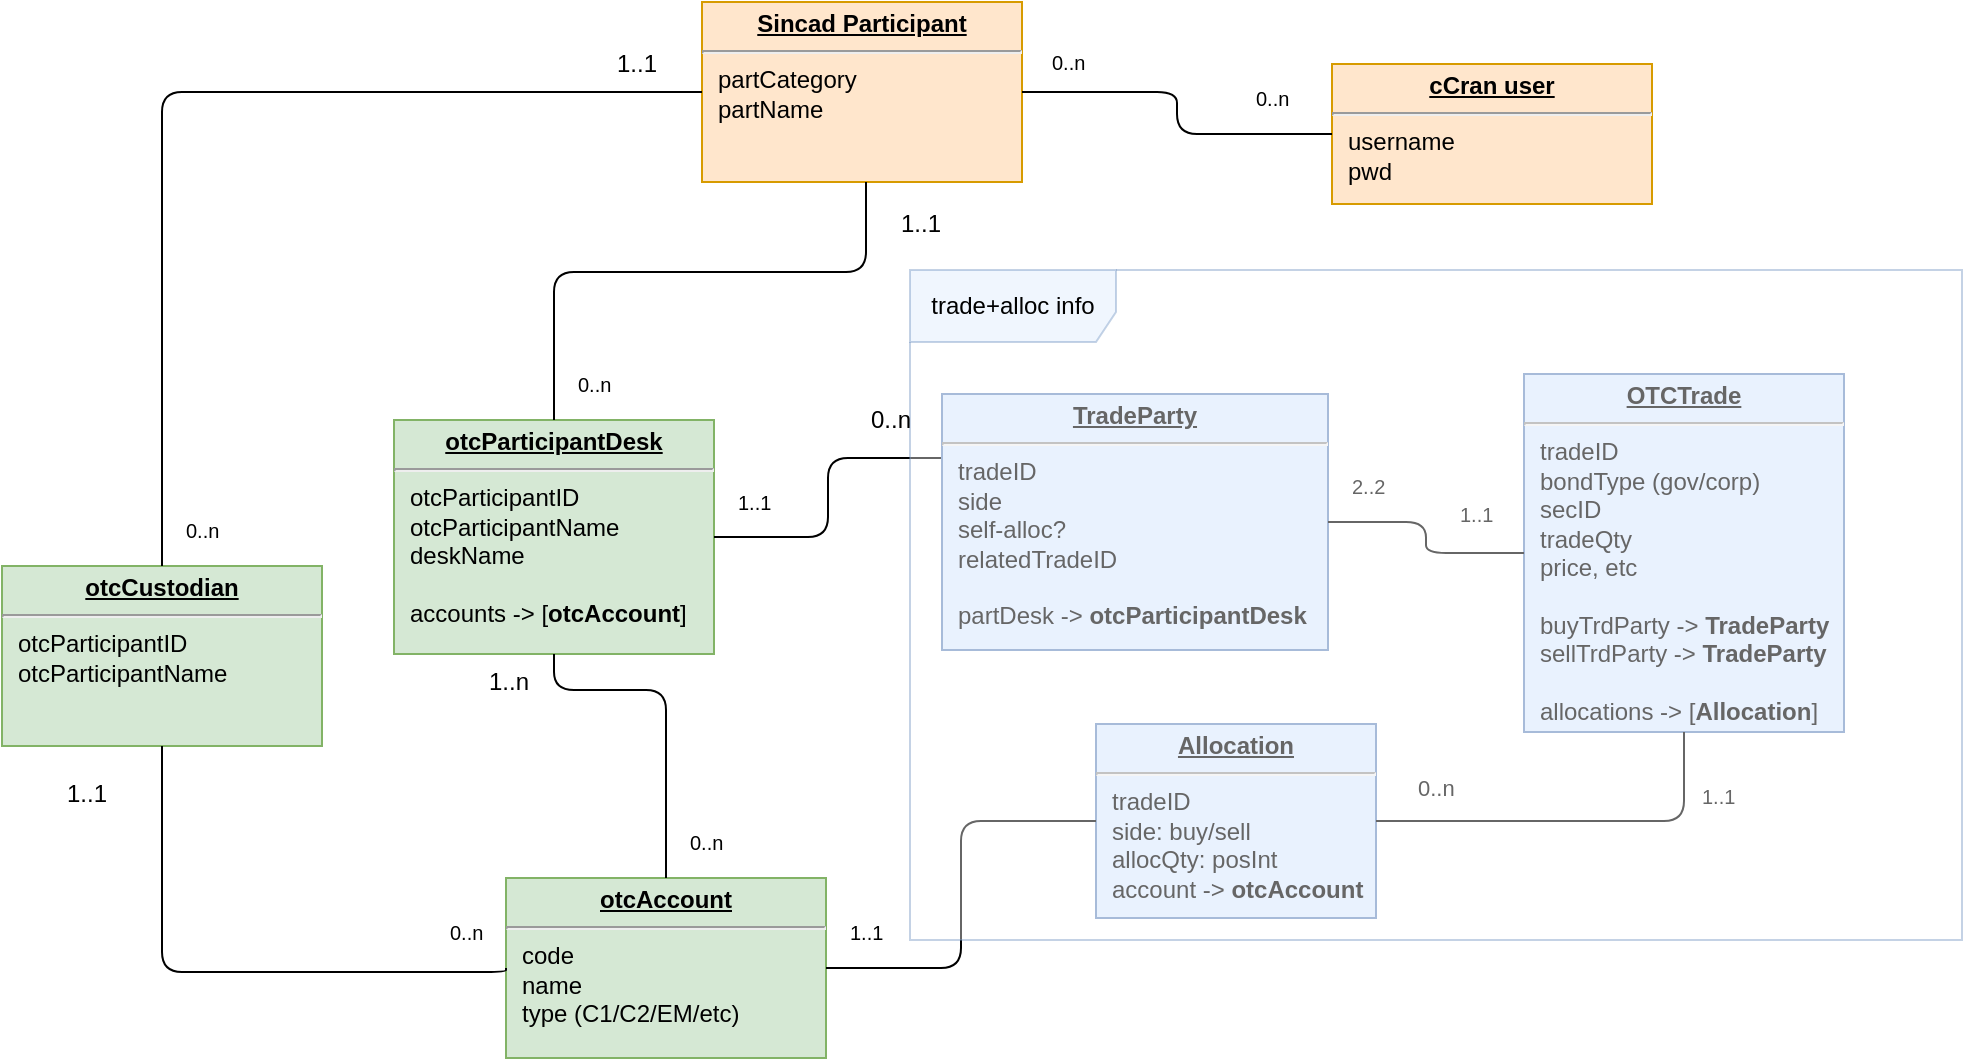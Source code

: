 <mxfile version="12.9.14" type="github">
  <diagram name="Page-1" id="e7e014a7-5840-1c2e-5031-d8a46d1fe8dd">
    <mxGraphModel dx="995" dy="581" grid="0" gridSize="10" guides="1" tooltips="1" connect="1" arrows="1" fold="1" page="1" pageScale="1" pageWidth="1169" pageHeight="827" background="#ffffff" math="0" shadow="0">
      <root>
        <mxCell id="0" />
        <mxCell id="1" parent="0" />
        <mxCell id="r-QglApbOxRZuHr2_mNW-43" value="&lt;p style=&quot;margin: 0px ; margin-top: 4px ; text-align: center ; text-decoration: underline&quot;&gt;&lt;b&gt;Sincad Participant&lt;/b&gt;&lt;/p&gt;&lt;hr&gt;&lt;p style=&quot;margin: 0px ; margin-left: 8px&quot;&gt;partCategory&lt;br&gt;partName&lt;br&gt;&lt;/p&gt;" style="verticalAlign=top;align=left;overflow=fill;fontSize=12;fontFamily=Helvetica;html=1;fillColor=#ffe6cc;strokeColor=#d79b00;" parent="1" vertex="1">
          <mxGeometry x="436" y="129" width="160" height="90" as="geometry" />
        </mxCell>
        <mxCell id="r-QglApbOxRZuHr2_mNW-44" value="&lt;p style=&quot;margin: 0px ; margin-top: 4px ; text-align: center ; text-decoration: underline&quot;&gt;&lt;b&gt;otcParticipantDesk&lt;/b&gt;&lt;/p&gt;&lt;hr&gt;&lt;p style=&quot;margin: 0px ; margin-left: 8px&quot;&gt;otcParticipantID&lt;br&gt;otcParticipantName&lt;br&gt;deskName&lt;/p&gt;&lt;p style=&quot;margin: 0px ; margin-left: 8px&quot;&gt;&lt;br&gt;&lt;/p&gt;&lt;p style=&quot;margin: 0px ; margin-left: 8px&quot;&gt;accounts -&amp;gt; [&lt;b&gt;otcAccount&lt;/b&gt;]&lt;/p&gt;" style="verticalAlign=top;align=left;overflow=fill;fontSize=12;fontFamily=Helvetica;html=1;fillColor=#d5e8d4;strokeColor=#82b366;" parent="1" vertex="1">
          <mxGeometry x="282" y="338" width="160" height="117" as="geometry" />
        </mxCell>
        <mxCell id="r-QglApbOxRZuHr2_mNW-45" value="&lt;p style=&quot;margin: 0px ; margin-top: 4px ; text-align: center ; text-decoration: underline&quot;&gt;&lt;b&gt;otcAccount&lt;/b&gt;&lt;/p&gt;&lt;hr&gt;&lt;p style=&quot;margin: 0px ; margin-left: 8px&quot;&gt;code&lt;br&gt;name&lt;/p&gt;&lt;p style=&quot;margin: 0px ; margin-left: 8px&quot;&gt;type (C1/C2/EM/etc)&lt;/p&gt;" style="verticalAlign=top;align=left;overflow=fill;fontSize=12;fontFamily=Helvetica;html=1;fillColor=#d5e8d4;strokeColor=#82b366;" parent="1" vertex="1">
          <mxGeometry x="338" y="567" width="160" height="90" as="geometry" />
        </mxCell>
        <mxCell id="r-QglApbOxRZuHr2_mNW-55" value="" style="endArrow=none;html=1;startArrow=none;startFill=0;edgeStyle=orthogonalEdgeStyle;exitX=0.5;exitY=0;exitDx=0;exitDy=0;endFill=0;" parent="1" source="r-QglApbOxRZuHr2_mNW-45" target="r-QglApbOxRZuHr2_mNW-44" edge="1">
          <mxGeometry relative="1" as="geometry">
            <mxPoint x="311" y="430" as="sourcePoint" />
            <mxPoint x="471" y="430" as="targetPoint" />
            <Array as="points">
              <mxPoint x="418" y="473" />
              <mxPoint x="362" y="473" />
            </Array>
          </mxGeometry>
        </mxCell>
        <mxCell id="r-QglApbOxRZuHr2_mNW-56" value="0..n" style="resizable=0;html=1;align=left;verticalAlign=top;labelBackgroundColor=#ffffff;fontSize=10;" parent="r-QglApbOxRZuHr2_mNW-55" connectable="0" vertex="1">
          <mxGeometry x="-1" relative="1" as="geometry">
            <mxPoint x="10" y="-30" as="offset" />
          </mxGeometry>
        </mxCell>
        <mxCell id="r-QglApbOxRZuHr2_mNW-57" value="" style="resizable=0;html=1;align=right;verticalAlign=top;labelBackgroundColor=#ffffff;fontSize=10;" parent="r-QglApbOxRZuHr2_mNW-55" connectable="0" vertex="1">
          <mxGeometry x="1" relative="1" as="geometry">
            <mxPoint x="-15.2" y="4.7" as="offset" />
          </mxGeometry>
        </mxCell>
        <mxCell id="r-QglApbOxRZuHr2_mNW-58" value="1..n" style="text;html=1;align=center;verticalAlign=middle;resizable=0;points=[];autosize=1;" parent="1" vertex="1">
          <mxGeometry x="319" y="459" width="40" height="20" as="geometry" />
        </mxCell>
        <mxCell id="r-QglApbOxRZuHr2_mNW-59" value="" style="endArrow=none;html=1;startArrow=none;startFill=0;edgeStyle=orthogonalEdgeStyle;exitX=0.5;exitY=0;exitDx=0;exitDy=0;endFill=0;" parent="1" source="r-QglApbOxRZuHr2_mNW-44" target="r-QglApbOxRZuHr2_mNW-43" edge="1">
          <mxGeometry x="-0.286" y="40" relative="1" as="geometry">
            <mxPoint x="691" y="390" as="sourcePoint" />
            <mxPoint x="621" y="250" as="targetPoint" />
            <Array as="points">
              <mxPoint x="362" y="264" />
              <mxPoint x="518" y="264" />
            </Array>
            <mxPoint as="offset" />
          </mxGeometry>
        </mxCell>
        <mxCell id="r-QglApbOxRZuHr2_mNW-60" value="0..n" style="resizable=0;html=1;align=left;verticalAlign=top;labelBackgroundColor=#ffffff;fontSize=10;" parent="r-QglApbOxRZuHr2_mNW-59" connectable="0" vertex="1">
          <mxGeometry x="-1" relative="1" as="geometry">
            <mxPoint x="10" y="-30" as="offset" />
          </mxGeometry>
        </mxCell>
        <mxCell id="r-QglApbOxRZuHr2_mNW-61" value="" style="resizable=0;html=1;align=right;verticalAlign=top;labelBackgroundColor=#ffffff;fontSize=10;" parent="r-QglApbOxRZuHr2_mNW-59" connectable="0" vertex="1">
          <mxGeometry x="1" relative="1" as="geometry">
            <mxPoint x="-15.2" y="4.7" as="offset" />
          </mxGeometry>
        </mxCell>
        <mxCell id="r-QglApbOxRZuHr2_mNW-62" value="1..1" style="text;html=1;align=center;verticalAlign=middle;resizable=0;points=[];autosize=1;" parent="1" vertex="1">
          <mxGeometry x="525" y="230" width="40" height="20" as="geometry" />
        </mxCell>
        <mxCell id="r-QglApbOxRZuHr2_mNW-64" value="" style="endArrow=none;html=1;startArrow=none;startFill=0;edgeStyle=orthogonalEdgeStyle;exitX=1;exitY=0.5;exitDx=0;exitDy=0;endFill=0;entryX=0;entryY=0.25;entryDx=0;entryDy=0;" parent="1" source="r-QglApbOxRZuHr2_mNW-44" target="104fRdmMnucotuJA-c0r-9" edge="1">
          <mxGeometry relative="1" as="geometry">
            <mxPoint x="361.0" y="380" as="sourcePoint" />
            <mxPoint x="561" y="330" as="targetPoint" />
          </mxGeometry>
        </mxCell>
        <mxCell id="r-QglApbOxRZuHr2_mNW-65" value="1..1" style="resizable=0;html=1;align=left;verticalAlign=top;labelBackgroundColor=#ffffff;fontSize=10;" parent="r-QglApbOxRZuHr2_mNW-64" connectable="0" vertex="1">
          <mxGeometry x="-1" relative="1" as="geometry">
            <mxPoint x="10" y="-30" as="offset" />
          </mxGeometry>
        </mxCell>
        <mxCell id="r-QglApbOxRZuHr2_mNW-66" value="" style="resizable=0;html=1;align=right;verticalAlign=top;labelBackgroundColor=#ffffff;fontSize=10;" parent="r-QglApbOxRZuHr2_mNW-64" connectable="0" vertex="1">
          <mxGeometry x="1" relative="1" as="geometry">
            <mxPoint x="-15.2" y="4.7" as="offset" />
          </mxGeometry>
        </mxCell>
        <mxCell id="r-QglApbOxRZuHr2_mNW-77" value="&lt;p style=&quot;margin: 0px ; margin-top: 4px ; text-align: center ; text-decoration: underline&quot;&gt;&lt;b&gt;otcCustodian&lt;/b&gt;&lt;/p&gt;&lt;hr&gt;&lt;p style=&quot;margin: 0px ; margin-left: 8px&quot;&gt;otcParticipantID&lt;br&gt;otcParticipantName&lt;br&gt;&lt;br&gt;&lt;/p&gt;" style="verticalAlign=top;align=left;overflow=fill;fontSize=12;fontFamily=Helvetica;html=1;fillColor=#d5e8d4;strokeColor=#82b366;" parent="1" vertex="1">
          <mxGeometry x="86" y="411" width="160" height="90" as="geometry" />
        </mxCell>
        <mxCell id="r-QglApbOxRZuHr2_mNW-78" value="" style="endArrow=none;html=1;startArrow=none;startFill=0;edgeStyle=orthogonalEdgeStyle;exitX=0;exitY=0.5;exitDx=0;exitDy=0;endFill=0;entryX=0.5;entryY=1;entryDx=0;entryDy=0;" parent="1" source="r-QglApbOxRZuHr2_mNW-45" target="r-QglApbOxRZuHr2_mNW-77" edge="1">
          <mxGeometry relative="1" as="geometry">
            <mxPoint x="511" y="610" as="sourcePoint" />
            <mxPoint x="361" y="470" as="targetPoint" />
            <Array as="points">
              <mxPoint x="338" y="614" />
              <mxPoint x="166" y="614" />
            </Array>
          </mxGeometry>
        </mxCell>
        <mxCell id="r-QglApbOxRZuHr2_mNW-79" value="0..n" style="resizable=0;html=1;align=left;verticalAlign=top;labelBackgroundColor=#ffffff;fontSize=10;" parent="r-QglApbOxRZuHr2_mNW-78" connectable="0" vertex="1">
          <mxGeometry x="-1" relative="1" as="geometry">
            <mxPoint x="-30" y="-30" as="offset" />
          </mxGeometry>
        </mxCell>
        <mxCell id="r-QglApbOxRZuHr2_mNW-80" value="" style="resizable=0;html=1;align=right;verticalAlign=top;labelBackgroundColor=#ffffff;fontSize=10;" parent="r-QglApbOxRZuHr2_mNW-78" connectable="0" vertex="1">
          <mxGeometry x="1" relative="1" as="geometry">
            <mxPoint x="-15.2" y="4.7" as="offset" />
          </mxGeometry>
        </mxCell>
        <mxCell id="r-QglApbOxRZuHr2_mNW-81" value="1..1" style="text;html=1;align=center;verticalAlign=middle;resizable=0;points=[];autosize=1;" parent="1" vertex="1">
          <mxGeometry x="108" y="515" width="40" height="20" as="geometry" />
        </mxCell>
        <mxCell id="104fRdmMnucotuJA-c0r-1" value="&lt;p style=&quot;margin: 0px ; margin-top: 4px ; text-align: center ; text-decoration: underline&quot;&gt;&lt;b&gt;cCran user&lt;/b&gt;&lt;/p&gt;&lt;hr&gt;&lt;p style=&quot;margin: 0px ; margin-left: 8px&quot;&gt;username&lt;br&gt;pwd&lt;/p&gt;" style="verticalAlign=top;align=left;overflow=fill;fontSize=12;fontFamily=Helvetica;html=1;fillColor=#ffe6cc;strokeColor=#d79b00;" vertex="1" parent="1">
          <mxGeometry x="751" y="160" width="160" height="70" as="geometry" />
        </mxCell>
        <mxCell id="104fRdmMnucotuJA-c0r-3" value="" style="endArrow=none;html=1;startArrow=none;startFill=0;edgeStyle=orthogonalEdgeStyle;exitX=0;exitY=0.5;exitDx=0;exitDy=0;endFill=0;" edge="1" parent="1" source="104fRdmMnucotuJA-c0r-1" target="r-QglApbOxRZuHr2_mNW-43">
          <mxGeometry relative="1" as="geometry">
            <mxPoint x="361" y="380" as="sourcePoint" />
            <mxPoint x="528.2" y="211.17" as="targetPoint" />
          </mxGeometry>
        </mxCell>
        <mxCell id="104fRdmMnucotuJA-c0r-4" value="0..n" style="resizable=0;html=1;align=left;verticalAlign=top;labelBackgroundColor=#ffffff;fontSize=10;" connectable="0" vertex="1" parent="104fRdmMnucotuJA-c0r-3">
          <mxGeometry x="-1" relative="1" as="geometry">
            <mxPoint x="-40" y="-30" as="offset" />
          </mxGeometry>
        </mxCell>
        <mxCell id="104fRdmMnucotuJA-c0r-5" value="" style="resizable=0;html=1;align=right;verticalAlign=top;labelBackgroundColor=#ffffff;fontSize=10;" connectable="0" vertex="1" parent="104fRdmMnucotuJA-c0r-3">
          <mxGeometry x="1" relative="1" as="geometry">
            <mxPoint x="-15.2" y="4.7" as="offset" />
          </mxGeometry>
        </mxCell>
        <mxCell id="104fRdmMnucotuJA-c0r-7" value="0..n" style="resizable=0;html=1;align=left;verticalAlign=top;labelBackgroundColor=#ffffff;fontSize=10;" connectable="0" vertex="1" parent="1">
          <mxGeometry x="649" y="177" as="geometry">
            <mxPoint x="-40" y="-30" as="offset" />
          </mxGeometry>
        </mxCell>
        <mxCell id="104fRdmMnucotuJA-c0r-8" value="&lt;p style=&quot;margin: 0px ; margin-top: 4px ; text-align: center ; text-decoration: underline&quot;&gt;&lt;b&gt;OTCTrade&lt;/b&gt;&lt;/p&gt;&lt;hr&gt;&lt;p style=&quot;margin: 0px ; margin-left: 8px&quot;&gt;tradeID&lt;/p&gt;&lt;p style=&quot;margin: 0px ; margin-left: 8px&quot;&gt;bondType (gov/corp)&lt;/p&gt;&lt;p style=&quot;margin: 0px ; margin-left: 8px&quot;&gt;secID&lt;/p&gt;&lt;p style=&quot;margin: 0px ; margin-left: 8px&quot;&gt;tradeQty&lt;/p&gt;&lt;p style=&quot;margin: 0px ; margin-left: 8px&quot;&gt;price, etc&lt;/p&gt;&lt;p style=&quot;margin: 0px ; margin-left: 8px&quot;&gt;&lt;br&gt;&lt;/p&gt;&lt;p style=&quot;margin: 0px ; margin-left: 8px&quot;&gt;buyTrdParty -&amp;gt; &lt;b&gt;TradeParty&lt;/b&gt;&lt;/p&gt;&lt;p style=&quot;margin: 0px ; margin-left: 8px&quot;&gt;sellTrdParty -&amp;gt; &lt;b&gt;TradeParty&lt;/b&gt;&lt;/p&gt;&lt;p style=&quot;margin: 0px ; margin-left: 8px&quot;&gt;&lt;b&gt;&lt;br&gt;&lt;/b&gt;&lt;/p&gt;&lt;p style=&quot;margin: 0px ; margin-left: 8px&quot;&gt;allocations -&amp;gt; [&lt;b&gt;Allocation&lt;/b&gt;]&lt;/p&gt;" style="verticalAlign=top;align=left;overflow=fill;fontSize=12;fontFamily=Helvetica;html=1;fillColor=#dae8fc;strokeColor=#6c8ebf;" vertex="1" parent="1">
          <mxGeometry x="847" y="315" width="160" height="179" as="geometry" />
        </mxCell>
        <mxCell id="104fRdmMnucotuJA-c0r-9" value="&lt;p style=&quot;margin: 0px ; margin-top: 4px ; text-align: center ; text-decoration: underline&quot;&gt;&lt;b&gt;TradeParty&lt;/b&gt;&lt;/p&gt;&lt;hr&gt;&lt;p style=&quot;margin: 0px ; margin-left: 8px&quot;&gt;tradeID&lt;/p&gt;&lt;p style=&quot;margin: 0px ; margin-left: 8px&quot;&gt;side&lt;/p&gt;&lt;p style=&quot;margin: 0px ; margin-left: 8px&quot;&gt;self-alloc?&lt;/p&gt;&lt;p style=&quot;margin: 0px ; margin-left: 8px&quot;&gt;relatedTradeID&lt;/p&gt;&lt;p style=&quot;margin: 0px ; margin-left: 8px&quot;&gt;&lt;br&gt;&lt;/p&gt;&lt;p style=&quot;margin: 0px ; margin-left: 8px&quot;&gt;partDesk -&amp;gt; &lt;b&gt;otcParticipantDesk&lt;/b&gt;&lt;/p&gt;&lt;p style=&quot;margin: 0px ; margin-left: 8px&quot;&gt;&lt;span style=&quot;font-family: monospace ; font-size: 0px&quot;&gt;%3CmxGraphModel%3E%3Croot%3E%3CmxCell%20id%3D%220%22%2F%3E%3CmxCell%20id%3D%221%22%20parent%3D%220%22%2F%3E%3CmxCell%20id%3D%222%22%20value%3D%22%26lt%3Bp%20style%3D%26quot%3Bmargin%3A%200px%20%3B%20margin-top%3A%204px%20%3B%20text-align%3A%20center%20%3B%20text-decoration%3A%20underline%26quot%3B%26gt%3B%26lt%3Bb%26gt%3BTradeSide%26lt%3B%2Fb%26gt%3B%26lt%3B%2Fp%26gt%3B%26lt%3Bhr%26gt%3B%26lt%3Bp%20style%3D%26quot%3Bmargin%3A%200px%20%3B%20margin-left%3A%208px%26quot%3B%26gt%3BtradeID%26lt%3B%2Fp%26gt%3B%26lt%3Bp%20style%3D%26quot%3Bmargin%3A%200px%20%3B%20margin-left%3A%208px%26quot%3B%26gt%3BbondType%20(gov%2Fcorp)%26lt%3B%2Fp%26gt%3B%26lt%3Bp%20style%3D%26quot%3Bmargin%3A%200px%20%3B%20margin-left%3A%208px%26quot%3B%26gt%3BsecID%26lt%3B%2Fp%26gt%3B%26lt%3Bp%20style%3D%26quot%3Bmargin%3A%200px%20%3B%20margin-left%3A%208px%26quot%3B%26gt%3Bquantity%26lt%3B%2Fp%26gt%3B%26lt%3Bp%20style%3D%26quot%3Bmargin%3A%200px%20%3B%20margin-left%3A%208px%26quot%3B%26gt%3Bprice%2C%20etc%26lt%3B%2Fp%26gt%3B%26lt%3Bp%20style%3D%26quot%3Bmargin%3A%200px%20%3B%20margin-left%3A%208px%26quot%3B%26gt%3B%26lt%3Bbr%26gt%3B%26lt%3B%2Fp%26gt%3B%26lt%3Bp%20style%3D%26quot%3Bmargin%3A%200px%20%3B%20margin-left%3A%208px%26quot%3B%26gt%3BrelatedTradeID%26lt%3B%2Fp%26gt%3B%26lt%3Bp%20style%3D%26quot%3Bmargin%3A%200px%20%3B%20margin-left%3A%208px%26quot%3B%26gt%3Bself-alloc%3F%26lt%3B%2Fp%26gt%3B%26lt%3Bp%20style%3D%26quot%3Bmargin%3A%200px%20%3B%20margin-left%3A%208px%26quot%3B%26gt%3B%26lt%3Bbr%26gt%3B%26lt%3B%2Fp%26gt%3B%22%20style%3D%22verticalAlign%3Dtop%3Balign%3Dleft%3Boverflow%3Dfill%3BfontSize%3D12%3BfontFamily%3DHelvetica%3Bhtml%3D1%3BfillColor%3D%23dae8fc%3BstrokeColor%3D%236c8ebf%3B%22%20vertex%3D%221%22%20parent%3D%221%22%3E%3CmxGeometry%20x%3D%22550%22%20y%3D%22220%22%20width%3D%22160%22%20height%3D%22160%22%20as%3D%22geometry%22%2F%3E%3C%2FmxCell%3E%3C%2Froot%3E%3C%2FmxGraphModel%&lt;/span&gt;&lt;/p&gt;" style="verticalAlign=top;align=left;overflow=fill;fontSize=12;fontFamily=Helvetica;html=1;fillColor=#dae8fc;strokeColor=#6c8ebf;" vertex="1" parent="1">
          <mxGeometry x="556" y="325" width="193" height="128" as="geometry" />
        </mxCell>
        <mxCell id="104fRdmMnucotuJA-c0r-11" value="&lt;p style=&quot;margin: 0px ; margin-top: 4px ; text-align: center ; text-decoration: underline&quot;&gt;&lt;b&gt;Allocation&lt;/b&gt;&lt;/p&gt;&lt;hr&gt;&lt;p style=&quot;margin: 0px ; margin-left: 8px&quot;&gt;tradeID&lt;/p&gt;&lt;p style=&quot;margin: 0px ; margin-left: 8px&quot;&gt;side: buy/sell&lt;/p&gt;&lt;p style=&quot;margin: 0px ; margin-left: 8px&quot;&gt;allocQty: posInt&amp;nbsp;&lt;/p&gt;&lt;p style=&quot;margin: 0px ; margin-left: 8px&quot;&gt;account -&amp;gt; &lt;b&gt;otcAccount&lt;/b&gt;&lt;/p&gt;" style="verticalAlign=top;align=left;overflow=fill;fontSize=12;fontFamily=Helvetica;html=1;fillColor=#dae8fc;strokeColor=#6c8ebf;" vertex="1" parent="1">
          <mxGeometry x="633" y="490" width="140" height="97" as="geometry" />
        </mxCell>
        <mxCell id="104fRdmMnucotuJA-c0r-12" value="" style="endArrow=none;html=1;startArrow=none;startFill=0;edgeStyle=orthogonalEdgeStyle;exitX=1;exitY=0.5;exitDx=0;exitDy=0;endFill=0;entryX=0;entryY=0.5;entryDx=0;entryDy=0;" edge="1" parent="1" source="104fRdmMnucotuJA-c0r-9" target="104fRdmMnucotuJA-c0r-8">
          <mxGeometry relative="1" as="geometry">
            <mxPoint x="441" y="425" as="sourcePoint" />
            <mxPoint x="601" y="367.5" as="targetPoint" />
          </mxGeometry>
        </mxCell>
        <mxCell id="104fRdmMnucotuJA-c0r-13" value="2..2" style="resizable=0;html=1;align=left;verticalAlign=top;labelBackgroundColor=#ffffff;fontSize=10;" connectable="0" vertex="1" parent="104fRdmMnucotuJA-c0r-12">
          <mxGeometry x="-1" relative="1" as="geometry">
            <mxPoint x="10" y="-30" as="offset" />
          </mxGeometry>
        </mxCell>
        <mxCell id="104fRdmMnucotuJA-c0r-14" value="" style="resizable=0;html=1;align=right;verticalAlign=top;labelBackgroundColor=#ffffff;fontSize=10;" connectable="0" vertex="1" parent="104fRdmMnucotuJA-c0r-12">
          <mxGeometry x="1" relative="1" as="geometry">
            <mxPoint x="-15.2" y="4.7" as="offset" />
          </mxGeometry>
        </mxCell>
        <mxCell id="104fRdmMnucotuJA-c0r-15" value="" style="endArrow=none;html=1;startArrow=none;startFill=0;edgeStyle=orthogonalEdgeStyle;exitX=1;exitY=0.5;exitDx=0;exitDy=0;endFill=0;entryX=0.5;entryY=1;entryDx=0;entryDy=0;" edge="1" parent="1" source="104fRdmMnucotuJA-c0r-11" target="104fRdmMnucotuJA-c0r-8">
          <mxGeometry relative="1" as="geometry">
            <mxPoint x="861" y="511.5" as="sourcePoint" />
            <mxPoint x="1021" y="454" as="targetPoint" />
          </mxGeometry>
        </mxCell>
        <mxCell id="104fRdmMnucotuJA-c0r-16" value="1..1" style="resizable=0;html=1;align=left;verticalAlign=top;labelBackgroundColor=#ffffff;fontSize=10;" connectable="0" vertex="1" parent="104fRdmMnucotuJA-c0r-15">
          <mxGeometry x="-1" relative="1" as="geometry">
            <mxPoint x="161" y="-24.5" as="offset" />
          </mxGeometry>
        </mxCell>
        <mxCell id="104fRdmMnucotuJA-c0r-17" value="" style="resizable=0;html=1;align=right;verticalAlign=top;labelBackgroundColor=#ffffff;fontSize=10;" connectable="0" vertex="1" parent="104fRdmMnucotuJA-c0r-15">
          <mxGeometry x="1" relative="1" as="geometry">
            <mxPoint x="-15.2" y="4.7" as="offset" />
          </mxGeometry>
        </mxCell>
        <mxCell id="104fRdmMnucotuJA-c0r-18" value="" style="endArrow=none;html=1;startArrow=none;startFill=0;edgeStyle=orthogonalEdgeStyle;exitX=1;exitY=0.5;exitDx=0;exitDy=0;endFill=0;entryX=0;entryY=0.5;entryDx=0;entryDy=0;" edge="1" parent="1" source="r-QglApbOxRZuHr2_mNW-45" target="104fRdmMnucotuJA-c0r-11">
          <mxGeometry relative="1" as="geometry">
            <mxPoint x="811" y="561.5" as="sourcePoint" />
            <mxPoint x="861" y="420" as="targetPoint" />
          </mxGeometry>
        </mxCell>
        <mxCell id="104fRdmMnucotuJA-c0r-19" value="1..1" style="resizable=0;html=1;align=left;verticalAlign=top;labelBackgroundColor=#ffffff;fontSize=10;" connectable="0" vertex="1" parent="104fRdmMnucotuJA-c0r-18">
          <mxGeometry x="-1" relative="1" as="geometry">
            <mxPoint x="10" y="-30" as="offset" />
          </mxGeometry>
        </mxCell>
        <mxCell id="104fRdmMnucotuJA-c0r-20" value="" style="resizable=0;html=1;align=right;verticalAlign=top;labelBackgroundColor=#ffffff;fontSize=10;" connectable="0" vertex="1" parent="104fRdmMnucotuJA-c0r-18">
          <mxGeometry x="1" relative="1" as="geometry">
            <mxPoint x="-15.2" y="4.7" as="offset" />
          </mxGeometry>
        </mxCell>
        <mxCell id="104fRdmMnucotuJA-c0r-21" value="1..1" style="resizable=0;html=1;align=left;verticalAlign=top;labelBackgroundColor=#ffffff;fontSize=10;direction=west;" connectable="0" vertex="1" parent="1">
          <mxGeometry x="778" y="441" as="geometry">
            <mxPoint x="35" y="-68" as="offset" />
          </mxGeometry>
        </mxCell>
        <mxCell id="104fRdmMnucotuJA-c0r-22" value="&lt;font style=&quot;font-size: 11px&quot;&gt;0..n&lt;/font&gt;" style="resizable=0;html=1;align=left;verticalAlign=top;labelBackgroundColor=#ffffff;fontSize=10;" connectable="0" vertex="1" parent="1">
          <mxGeometry x="662" y="592" as="geometry">
            <mxPoint x="130" y="-83" as="offset" />
          </mxGeometry>
        </mxCell>
        <mxCell id="104fRdmMnucotuJA-c0r-30" value="" style="endArrow=none;html=1;startArrow=none;startFill=0;edgeStyle=orthogonalEdgeStyle;exitX=0.5;exitY=0;exitDx=0;exitDy=0;endFill=0;entryX=0;entryY=0.5;entryDx=0;entryDy=0;" edge="1" parent="1" source="r-QglApbOxRZuHr2_mNW-77" target="r-QglApbOxRZuHr2_mNW-43">
          <mxGeometry relative="1" as="geometry">
            <mxPoint x="561" y="630" as="sourcePoint" />
            <mxPoint x="372.0" y="438" as="targetPoint" />
          </mxGeometry>
        </mxCell>
        <mxCell id="104fRdmMnucotuJA-c0r-31" value="0..n" style="resizable=0;html=1;align=left;verticalAlign=top;labelBackgroundColor=#ffffff;fontSize=10;" connectable="0" vertex="1" parent="104fRdmMnucotuJA-c0r-30">
          <mxGeometry x="-1" relative="1" as="geometry">
            <mxPoint x="10" y="-30" as="offset" />
          </mxGeometry>
        </mxCell>
        <mxCell id="104fRdmMnucotuJA-c0r-32" value="" style="resizable=0;html=1;align=right;verticalAlign=top;labelBackgroundColor=#ffffff;fontSize=10;" connectable="0" vertex="1" parent="104fRdmMnucotuJA-c0r-30">
          <mxGeometry x="1" relative="1" as="geometry">
            <mxPoint x="-15.2" y="4.7" as="offset" />
          </mxGeometry>
        </mxCell>
        <mxCell id="104fRdmMnucotuJA-c0r-33" value="1..1" style="text;html=1;align=center;verticalAlign=middle;resizable=0;points=[];autosize=1;" vertex="1" parent="1">
          <mxGeometry x="383" y="150" width="40" height="20" as="geometry" />
        </mxCell>
        <mxCell id="104fRdmMnucotuJA-c0r-34" value="Untitled Layer" parent="0" />
        <mxCell id="104fRdmMnucotuJA-c0r-35" value="trade+alloc info" style="shape=umlFrame;whiteSpace=wrap;html=1;shadow=0;comic=0;opacity=40;swimlaneFillColor=#ffffff;fillColor=#dae8fc;strokeColor=#6c8ebf;width=103;height=36;" vertex="1" parent="104fRdmMnucotuJA-c0r-34">
          <mxGeometry x="540" y="263" width="526" height="335" as="geometry" />
        </mxCell>
        <mxCell id="104fRdmMnucotuJA-c0r-40" value="0..n" style="text;html=1;align=center;verticalAlign=middle;resizable=0;points=[];autosize=1;" vertex="1" parent="104fRdmMnucotuJA-c0r-34">
          <mxGeometry x="515" y="329" width="30" height="18" as="geometry" />
        </mxCell>
      </root>
    </mxGraphModel>
  </diagram>
</mxfile>
